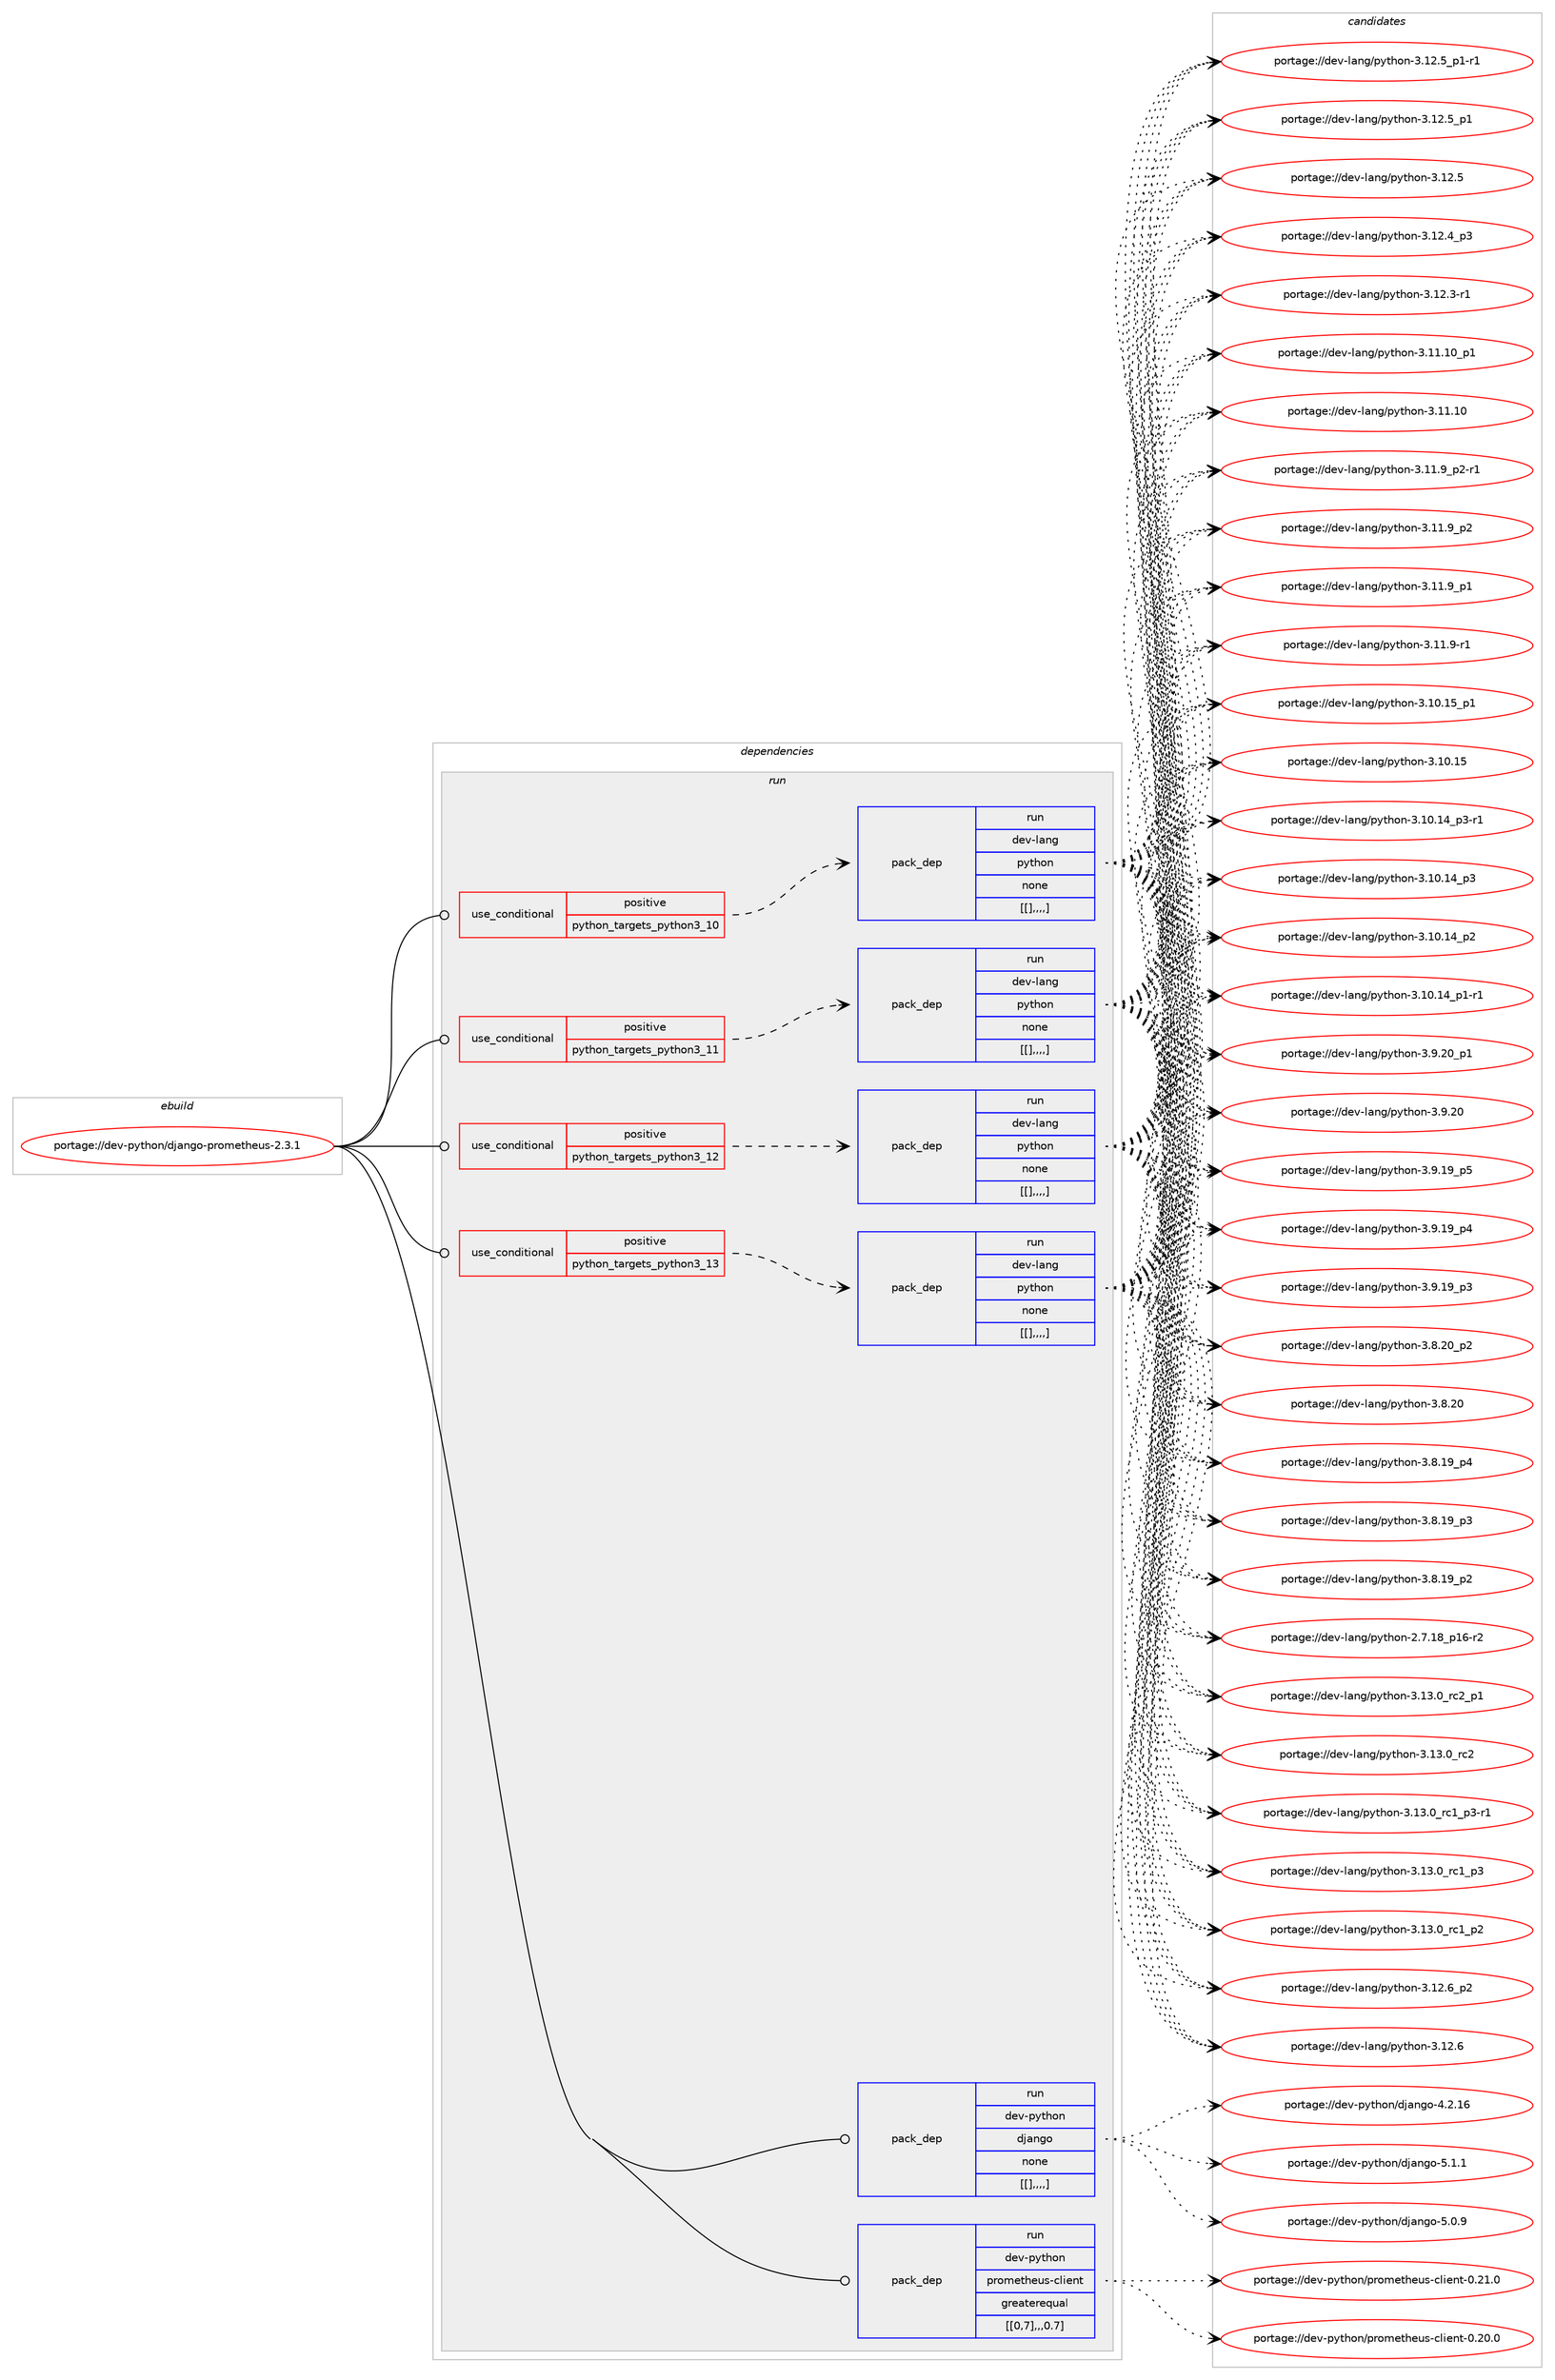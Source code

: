 digraph prolog {

# *************
# Graph options
# *************

newrank=true;
concentrate=true;
compound=true;
graph [rankdir=LR,fontname=Helvetica,fontsize=10,ranksep=1.5];#, ranksep=2.5, nodesep=0.2];
edge  [arrowhead=vee];
node  [fontname=Helvetica,fontsize=10];

# **********
# The ebuild
# **********

subgraph cluster_leftcol {
color=gray;
label=<<i>ebuild</i>>;
id [label="portage://dev-python/django-prometheus-2.3.1", color=red, width=4, href="../dev-python/django-prometheus-2.3.1.svg"];
}

# ****************
# The dependencies
# ****************

subgraph cluster_midcol {
color=gray;
label=<<i>dependencies</i>>;
subgraph cluster_compile {
fillcolor="#eeeeee";
style=filled;
label=<<i>compile</i>>;
}
subgraph cluster_compileandrun {
fillcolor="#eeeeee";
style=filled;
label=<<i>compile and run</i>>;
}
subgraph cluster_run {
fillcolor="#eeeeee";
style=filled;
label=<<i>run</i>>;
subgraph cond33514 {
dependency147082 [label=<<TABLE BORDER="0" CELLBORDER="1" CELLSPACING="0" CELLPADDING="4"><TR><TD ROWSPAN="3" CELLPADDING="10">use_conditional</TD></TR><TR><TD>positive</TD></TR><TR><TD>python_targets_python3_10</TD></TR></TABLE>>, shape=none, color=red];
subgraph pack112356 {
dependency147083 [label=<<TABLE BORDER="0" CELLBORDER="1" CELLSPACING="0" CELLPADDING="4" WIDTH="220"><TR><TD ROWSPAN="6" CELLPADDING="30">pack_dep</TD></TR><TR><TD WIDTH="110">run</TD></TR><TR><TD>dev-lang</TD></TR><TR><TD>python</TD></TR><TR><TD>none</TD></TR><TR><TD>[[],,,,]</TD></TR></TABLE>>, shape=none, color=blue];
}
dependency147082:e -> dependency147083:w [weight=20,style="dashed",arrowhead="vee"];
}
id:e -> dependency147082:w [weight=20,style="solid",arrowhead="odot"];
subgraph cond33515 {
dependency147084 [label=<<TABLE BORDER="0" CELLBORDER="1" CELLSPACING="0" CELLPADDING="4"><TR><TD ROWSPAN="3" CELLPADDING="10">use_conditional</TD></TR><TR><TD>positive</TD></TR><TR><TD>python_targets_python3_11</TD></TR></TABLE>>, shape=none, color=red];
subgraph pack112357 {
dependency147085 [label=<<TABLE BORDER="0" CELLBORDER="1" CELLSPACING="0" CELLPADDING="4" WIDTH="220"><TR><TD ROWSPAN="6" CELLPADDING="30">pack_dep</TD></TR><TR><TD WIDTH="110">run</TD></TR><TR><TD>dev-lang</TD></TR><TR><TD>python</TD></TR><TR><TD>none</TD></TR><TR><TD>[[],,,,]</TD></TR></TABLE>>, shape=none, color=blue];
}
dependency147084:e -> dependency147085:w [weight=20,style="dashed",arrowhead="vee"];
}
id:e -> dependency147084:w [weight=20,style="solid",arrowhead="odot"];
subgraph cond33516 {
dependency147086 [label=<<TABLE BORDER="0" CELLBORDER="1" CELLSPACING="0" CELLPADDING="4"><TR><TD ROWSPAN="3" CELLPADDING="10">use_conditional</TD></TR><TR><TD>positive</TD></TR><TR><TD>python_targets_python3_12</TD></TR></TABLE>>, shape=none, color=red];
subgraph pack112358 {
dependency147087 [label=<<TABLE BORDER="0" CELLBORDER="1" CELLSPACING="0" CELLPADDING="4" WIDTH="220"><TR><TD ROWSPAN="6" CELLPADDING="30">pack_dep</TD></TR><TR><TD WIDTH="110">run</TD></TR><TR><TD>dev-lang</TD></TR><TR><TD>python</TD></TR><TR><TD>none</TD></TR><TR><TD>[[],,,,]</TD></TR></TABLE>>, shape=none, color=blue];
}
dependency147086:e -> dependency147087:w [weight=20,style="dashed",arrowhead="vee"];
}
id:e -> dependency147086:w [weight=20,style="solid",arrowhead="odot"];
subgraph cond33517 {
dependency147088 [label=<<TABLE BORDER="0" CELLBORDER="1" CELLSPACING="0" CELLPADDING="4"><TR><TD ROWSPAN="3" CELLPADDING="10">use_conditional</TD></TR><TR><TD>positive</TD></TR><TR><TD>python_targets_python3_13</TD></TR></TABLE>>, shape=none, color=red];
subgraph pack112359 {
dependency147089 [label=<<TABLE BORDER="0" CELLBORDER="1" CELLSPACING="0" CELLPADDING="4" WIDTH="220"><TR><TD ROWSPAN="6" CELLPADDING="30">pack_dep</TD></TR><TR><TD WIDTH="110">run</TD></TR><TR><TD>dev-lang</TD></TR><TR><TD>python</TD></TR><TR><TD>none</TD></TR><TR><TD>[[],,,,]</TD></TR></TABLE>>, shape=none, color=blue];
}
dependency147088:e -> dependency147089:w [weight=20,style="dashed",arrowhead="vee"];
}
id:e -> dependency147088:w [weight=20,style="solid",arrowhead="odot"];
subgraph pack112360 {
dependency147090 [label=<<TABLE BORDER="0" CELLBORDER="1" CELLSPACING="0" CELLPADDING="4" WIDTH="220"><TR><TD ROWSPAN="6" CELLPADDING="30">pack_dep</TD></TR><TR><TD WIDTH="110">run</TD></TR><TR><TD>dev-python</TD></TR><TR><TD>django</TD></TR><TR><TD>none</TD></TR><TR><TD>[[],,,,]</TD></TR></TABLE>>, shape=none, color=blue];
}
id:e -> dependency147090:w [weight=20,style="solid",arrowhead="odot"];
subgraph pack112361 {
dependency147091 [label=<<TABLE BORDER="0" CELLBORDER="1" CELLSPACING="0" CELLPADDING="4" WIDTH="220"><TR><TD ROWSPAN="6" CELLPADDING="30">pack_dep</TD></TR><TR><TD WIDTH="110">run</TD></TR><TR><TD>dev-python</TD></TR><TR><TD>prometheus-client</TD></TR><TR><TD>greaterequal</TD></TR><TR><TD>[[0,7],,,0.7]</TD></TR></TABLE>>, shape=none, color=blue];
}
id:e -> dependency147091:w [weight=20,style="solid",arrowhead="odot"];
}
}

# **************
# The candidates
# **************

subgraph cluster_choices {
rank=same;
color=gray;
label=<<i>candidates</i>>;

subgraph choice112356 {
color=black;
nodesep=1;
choice100101118451089711010347112121116104111110455146495146489511499509511249 [label="portage://dev-lang/python-3.13.0_rc2_p1", color=red, width=4,href="../dev-lang/python-3.13.0_rc2_p1.svg"];
choice10010111845108971101034711212111610411111045514649514648951149950 [label="portage://dev-lang/python-3.13.0_rc2", color=red, width=4,href="../dev-lang/python-3.13.0_rc2.svg"];
choice1001011184510897110103471121211161041111104551464951464895114994995112514511449 [label="portage://dev-lang/python-3.13.0_rc1_p3-r1", color=red, width=4,href="../dev-lang/python-3.13.0_rc1_p3-r1.svg"];
choice100101118451089711010347112121116104111110455146495146489511499499511251 [label="portage://dev-lang/python-3.13.0_rc1_p3", color=red, width=4,href="../dev-lang/python-3.13.0_rc1_p3.svg"];
choice100101118451089711010347112121116104111110455146495146489511499499511250 [label="portage://dev-lang/python-3.13.0_rc1_p2", color=red, width=4,href="../dev-lang/python-3.13.0_rc1_p2.svg"];
choice100101118451089711010347112121116104111110455146495046549511250 [label="portage://dev-lang/python-3.12.6_p2", color=red, width=4,href="../dev-lang/python-3.12.6_p2.svg"];
choice10010111845108971101034711212111610411111045514649504654 [label="portage://dev-lang/python-3.12.6", color=red, width=4,href="../dev-lang/python-3.12.6.svg"];
choice1001011184510897110103471121211161041111104551464950465395112494511449 [label="portage://dev-lang/python-3.12.5_p1-r1", color=red, width=4,href="../dev-lang/python-3.12.5_p1-r1.svg"];
choice100101118451089711010347112121116104111110455146495046539511249 [label="portage://dev-lang/python-3.12.5_p1", color=red, width=4,href="../dev-lang/python-3.12.5_p1.svg"];
choice10010111845108971101034711212111610411111045514649504653 [label="portage://dev-lang/python-3.12.5", color=red, width=4,href="../dev-lang/python-3.12.5.svg"];
choice100101118451089711010347112121116104111110455146495046529511251 [label="portage://dev-lang/python-3.12.4_p3", color=red, width=4,href="../dev-lang/python-3.12.4_p3.svg"];
choice100101118451089711010347112121116104111110455146495046514511449 [label="portage://dev-lang/python-3.12.3-r1", color=red, width=4,href="../dev-lang/python-3.12.3-r1.svg"];
choice10010111845108971101034711212111610411111045514649494649489511249 [label="portage://dev-lang/python-3.11.10_p1", color=red, width=4,href="../dev-lang/python-3.11.10_p1.svg"];
choice1001011184510897110103471121211161041111104551464949464948 [label="portage://dev-lang/python-3.11.10", color=red, width=4,href="../dev-lang/python-3.11.10.svg"];
choice1001011184510897110103471121211161041111104551464949465795112504511449 [label="portage://dev-lang/python-3.11.9_p2-r1", color=red, width=4,href="../dev-lang/python-3.11.9_p2-r1.svg"];
choice100101118451089711010347112121116104111110455146494946579511250 [label="portage://dev-lang/python-3.11.9_p2", color=red, width=4,href="../dev-lang/python-3.11.9_p2.svg"];
choice100101118451089711010347112121116104111110455146494946579511249 [label="portage://dev-lang/python-3.11.9_p1", color=red, width=4,href="../dev-lang/python-3.11.9_p1.svg"];
choice100101118451089711010347112121116104111110455146494946574511449 [label="portage://dev-lang/python-3.11.9-r1", color=red, width=4,href="../dev-lang/python-3.11.9-r1.svg"];
choice10010111845108971101034711212111610411111045514649484649539511249 [label="portage://dev-lang/python-3.10.15_p1", color=red, width=4,href="../dev-lang/python-3.10.15_p1.svg"];
choice1001011184510897110103471121211161041111104551464948464953 [label="portage://dev-lang/python-3.10.15", color=red, width=4,href="../dev-lang/python-3.10.15.svg"];
choice100101118451089711010347112121116104111110455146494846495295112514511449 [label="portage://dev-lang/python-3.10.14_p3-r1", color=red, width=4,href="../dev-lang/python-3.10.14_p3-r1.svg"];
choice10010111845108971101034711212111610411111045514649484649529511251 [label="portage://dev-lang/python-3.10.14_p3", color=red, width=4,href="../dev-lang/python-3.10.14_p3.svg"];
choice10010111845108971101034711212111610411111045514649484649529511250 [label="portage://dev-lang/python-3.10.14_p2", color=red, width=4,href="../dev-lang/python-3.10.14_p2.svg"];
choice100101118451089711010347112121116104111110455146494846495295112494511449 [label="portage://dev-lang/python-3.10.14_p1-r1", color=red, width=4,href="../dev-lang/python-3.10.14_p1-r1.svg"];
choice100101118451089711010347112121116104111110455146574650489511249 [label="portage://dev-lang/python-3.9.20_p1", color=red, width=4,href="../dev-lang/python-3.9.20_p1.svg"];
choice10010111845108971101034711212111610411111045514657465048 [label="portage://dev-lang/python-3.9.20", color=red, width=4,href="../dev-lang/python-3.9.20.svg"];
choice100101118451089711010347112121116104111110455146574649579511253 [label="portage://dev-lang/python-3.9.19_p5", color=red, width=4,href="../dev-lang/python-3.9.19_p5.svg"];
choice100101118451089711010347112121116104111110455146574649579511252 [label="portage://dev-lang/python-3.9.19_p4", color=red, width=4,href="../dev-lang/python-3.9.19_p4.svg"];
choice100101118451089711010347112121116104111110455146574649579511251 [label="portage://dev-lang/python-3.9.19_p3", color=red, width=4,href="../dev-lang/python-3.9.19_p3.svg"];
choice100101118451089711010347112121116104111110455146564650489511250 [label="portage://dev-lang/python-3.8.20_p2", color=red, width=4,href="../dev-lang/python-3.8.20_p2.svg"];
choice10010111845108971101034711212111610411111045514656465048 [label="portage://dev-lang/python-3.8.20", color=red, width=4,href="../dev-lang/python-3.8.20.svg"];
choice100101118451089711010347112121116104111110455146564649579511252 [label="portage://dev-lang/python-3.8.19_p4", color=red, width=4,href="../dev-lang/python-3.8.19_p4.svg"];
choice100101118451089711010347112121116104111110455146564649579511251 [label="portage://dev-lang/python-3.8.19_p3", color=red, width=4,href="../dev-lang/python-3.8.19_p3.svg"];
choice100101118451089711010347112121116104111110455146564649579511250 [label="portage://dev-lang/python-3.8.19_p2", color=red, width=4,href="../dev-lang/python-3.8.19_p2.svg"];
choice100101118451089711010347112121116104111110455046554649569511249544511450 [label="portage://dev-lang/python-2.7.18_p16-r2", color=red, width=4,href="../dev-lang/python-2.7.18_p16-r2.svg"];
dependency147083:e -> choice100101118451089711010347112121116104111110455146495146489511499509511249:w [style=dotted,weight="100"];
dependency147083:e -> choice10010111845108971101034711212111610411111045514649514648951149950:w [style=dotted,weight="100"];
dependency147083:e -> choice1001011184510897110103471121211161041111104551464951464895114994995112514511449:w [style=dotted,weight="100"];
dependency147083:e -> choice100101118451089711010347112121116104111110455146495146489511499499511251:w [style=dotted,weight="100"];
dependency147083:e -> choice100101118451089711010347112121116104111110455146495146489511499499511250:w [style=dotted,weight="100"];
dependency147083:e -> choice100101118451089711010347112121116104111110455146495046549511250:w [style=dotted,weight="100"];
dependency147083:e -> choice10010111845108971101034711212111610411111045514649504654:w [style=dotted,weight="100"];
dependency147083:e -> choice1001011184510897110103471121211161041111104551464950465395112494511449:w [style=dotted,weight="100"];
dependency147083:e -> choice100101118451089711010347112121116104111110455146495046539511249:w [style=dotted,weight="100"];
dependency147083:e -> choice10010111845108971101034711212111610411111045514649504653:w [style=dotted,weight="100"];
dependency147083:e -> choice100101118451089711010347112121116104111110455146495046529511251:w [style=dotted,weight="100"];
dependency147083:e -> choice100101118451089711010347112121116104111110455146495046514511449:w [style=dotted,weight="100"];
dependency147083:e -> choice10010111845108971101034711212111610411111045514649494649489511249:w [style=dotted,weight="100"];
dependency147083:e -> choice1001011184510897110103471121211161041111104551464949464948:w [style=dotted,weight="100"];
dependency147083:e -> choice1001011184510897110103471121211161041111104551464949465795112504511449:w [style=dotted,weight="100"];
dependency147083:e -> choice100101118451089711010347112121116104111110455146494946579511250:w [style=dotted,weight="100"];
dependency147083:e -> choice100101118451089711010347112121116104111110455146494946579511249:w [style=dotted,weight="100"];
dependency147083:e -> choice100101118451089711010347112121116104111110455146494946574511449:w [style=dotted,weight="100"];
dependency147083:e -> choice10010111845108971101034711212111610411111045514649484649539511249:w [style=dotted,weight="100"];
dependency147083:e -> choice1001011184510897110103471121211161041111104551464948464953:w [style=dotted,weight="100"];
dependency147083:e -> choice100101118451089711010347112121116104111110455146494846495295112514511449:w [style=dotted,weight="100"];
dependency147083:e -> choice10010111845108971101034711212111610411111045514649484649529511251:w [style=dotted,weight="100"];
dependency147083:e -> choice10010111845108971101034711212111610411111045514649484649529511250:w [style=dotted,weight="100"];
dependency147083:e -> choice100101118451089711010347112121116104111110455146494846495295112494511449:w [style=dotted,weight="100"];
dependency147083:e -> choice100101118451089711010347112121116104111110455146574650489511249:w [style=dotted,weight="100"];
dependency147083:e -> choice10010111845108971101034711212111610411111045514657465048:w [style=dotted,weight="100"];
dependency147083:e -> choice100101118451089711010347112121116104111110455146574649579511253:w [style=dotted,weight="100"];
dependency147083:e -> choice100101118451089711010347112121116104111110455146574649579511252:w [style=dotted,weight="100"];
dependency147083:e -> choice100101118451089711010347112121116104111110455146574649579511251:w [style=dotted,weight="100"];
dependency147083:e -> choice100101118451089711010347112121116104111110455146564650489511250:w [style=dotted,weight="100"];
dependency147083:e -> choice10010111845108971101034711212111610411111045514656465048:w [style=dotted,weight="100"];
dependency147083:e -> choice100101118451089711010347112121116104111110455146564649579511252:w [style=dotted,weight="100"];
dependency147083:e -> choice100101118451089711010347112121116104111110455146564649579511251:w [style=dotted,weight="100"];
dependency147083:e -> choice100101118451089711010347112121116104111110455146564649579511250:w [style=dotted,weight="100"];
dependency147083:e -> choice100101118451089711010347112121116104111110455046554649569511249544511450:w [style=dotted,weight="100"];
}
subgraph choice112357 {
color=black;
nodesep=1;
choice100101118451089711010347112121116104111110455146495146489511499509511249 [label="portage://dev-lang/python-3.13.0_rc2_p1", color=red, width=4,href="../dev-lang/python-3.13.0_rc2_p1.svg"];
choice10010111845108971101034711212111610411111045514649514648951149950 [label="portage://dev-lang/python-3.13.0_rc2", color=red, width=4,href="../dev-lang/python-3.13.0_rc2.svg"];
choice1001011184510897110103471121211161041111104551464951464895114994995112514511449 [label="portage://dev-lang/python-3.13.0_rc1_p3-r1", color=red, width=4,href="../dev-lang/python-3.13.0_rc1_p3-r1.svg"];
choice100101118451089711010347112121116104111110455146495146489511499499511251 [label="portage://dev-lang/python-3.13.0_rc1_p3", color=red, width=4,href="../dev-lang/python-3.13.0_rc1_p3.svg"];
choice100101118451089711010347112121116104111110455146495146489511499499511250 [label="portage://dev-lang/python-3.13.0_rc1_p2", color=red, width=4,href="../dev-lang/python-3.13.0_rc1_p2.svg"];
choice100101118451089711010347112121116104111110455146495046549511250 [label="portage://dev-lang/python-3.12.6_p2", color=red, width=4,href="../dev-lang/python-3.12.6_p2.svg"];
choice10010111845108971101034711212111610411111045514649504654 [label="portage://dev-lang/python-3.12.6", color=red, width=4,href="../dev-lang/python-3.12.6.svg"];
choice1001011184510897110103471121211161041111104551464950465395112494511449 [label="portage://dev-lang/python-3.12.5_p1-r1", color=red, width=4,href="../dev-lang/python-3.12.5_p1-r1.svg"];
choice100101118451089711010347112121116104111110455146495046539511249 [label="portage://dev-lang/python-3.12.5_p1", color=red, width=4,href="../dev-lang/python-3.12.5_p1.svg"];
choice10010111845108971101034711212111610411111045514649504653 [label="portage://dev-lang/python-3.12.5", color=red, width=4,href="../dev-lang/python-3.12.5.svg"];
choice100101118451089711010347112121116104111110455146495046529511251 [label="portage://dev-lang/python-3.12.4_p3", color=red, width=4,href="../dev-lang/python-3.12.4_p3.svg"];
choice100101118451089711010347112121116104111110455146495046514511449 [label="portage://dev-lang/python-3.12.3-r1", color=red, width=4,href="../dev-lang/python-3.12.3-r1.svg"];
choice10010111845108971101034711212111610411111045514649494649489511249 [label="portage://dev-lang/python-3.11.10_p1", color=red, width=4,href="../dev-lang/python-3.11.10_p1.svg"];
choice1001011184510897110103471121211161041111104551464949464948 [label="portage://dev-lang/python-3.11.10", color=red, width=4,href="../dev-lang/python-3.11.10.svg"];
choice1001011184510897110103471121211161041111104551464949465795112504511449 [label="portage://dev-lang/python-3.11.9_p2-r1", color=red, width=4,href="../dev-lang/python-3.11.9_p2-r1.svg"];
choice100101118451089711010347112121116104111110455146494946579511250 [label="portage://dev-lang/python-3.11.9_p2", color=red, width=4,href="../dev-lang/python-3.11.9_p2.svg"];
choice100101118451089711010347112121116104111110455146494946579511249 [label="portage://dev-lang/python-3.11.9_p1", color=red, width=4,href="../dev-lang/python-3.11.9_p1.svg"];
choice100101118451089711010347112121116104111110455146494946574511449 [label="portage://dev-lang/python-3.11.9-r1", color=red, width=4,href="../dev-lang/python-3.11.9-r1.svg"];
choice10010111845108971101034711212111610411111045514649484649539511249 [label="portage://dev-lang/python-3.10.15_p1", color=red, width=4,href="../dev-lang/python-3.10.15_p1.svg"];
choice1001011184510897110103471121211161041111104551464948464953 [label="portage://dev-lang/python-3.10.15", color=red, width=4,href="../dev-lang/python-3.10.15.svg"];
choice100101118451089711010347112121116104111110455146494846495295112514511449 [label="portage://dev-lang/python-3.10.14_p3-r1", color=red, width=4,href="../dev-lang/python-3.10.14_p3-r1.svg"];
choice10010111845108971101034711212111610411111045514649484649529511251 [label="portage://dev-lang/python-3.10.14_p3", color=red, width=4,href="../dev-lang/python-3.10.14_p3.svg"];
choice10010111845108971101034711212111610411111045514649484649529511250 [label="portage://dev-lang/python-3.10.14_p2", color=red, width=4,href="../dev-lang/python-3.10.14_p2.svg"];
choice100101118451089711010347112121116104111110455146494846495295112494511449 [label="portage://dev-lang/python-3.10.14_p1-r1", color=red, width=4,href="../dev-lang/python-3.10.14_p1-r1.svg"];
choice100101118451089711010347112121116104111110455146574650489511249 [label="portage://dev-lang/python-3.9.20_p1", color=red, width=4,href="../dev-lang/python-3.9.20_p1.svg"];
choice10010111845108971101034711212111610411111045514657465048 [label="portage://dev-lang/python-3.9.20", color=red, width=4,href="../dev-lang/python-3.9.20.svg"];
choice100101118451089711010347112121116104111110455146574649579511253 [label="portage://dev-lang/python-3.9.19_p5", color=red, width=4,href="../dev-lang/python-3.9.19_p5.svg"];
choice100101118451089711010347112121116104111110455146574649579511252 [label="portage://dev-lang/python-3.9.19_p4", color=red, width=4,href="../dev-lang/python-3.9.19_p4.svg"];
choice100101118451089711010347112121116104111110455146574649579511251 [label="portage://dev-lang/python-3.9.19_p3", color=red, width=4,href="../dev-lang/python-3.9.19_p3.svg"];
choice100101118451089711010347112121116104111110455146564650489511250 [label="portage://dev-lang/python-3.8.20_p2", color=red, width=4,href="../dev-lang/python-3.8.20_p2.svg"];
choice10010111845108971101034711212111610411111045514656465048 [label="portage://dev-lang/python-3.8.20", color=red, width=4,href="../dev-lang/python-3.8.20.svg"];
choice100101118451089711010347112121116104111110455146564649579511252 [label="portage://dev-lang/python-3.8.19_p4", color=red, width=4,href="../dev-lang/python-3.8.19_p4.svg"];
choice100101118451089711010347112121116104111110455146564649579511251 [label="portage://dev-lang/python-3.8.19_p3", color=red, width=4,href="../dev-lang/python-3.8.19_p3.svg"];
choice100101118451089711010347112121116104111110455146564649579511250 [label="portage://dev-lang/python-3.8.19_p2", color=red, width=4,href="../dev-lang/python-3.8.19_p2.svg"];
choice100101118451089711010347112121116104111110455046554649569511249544511450 [label="portage://dev-lang/python-2.7.18_p16-r2", color=red, width=4,href="../dev-lang/python-2.7.18_p16-r2.svg"];
dependency147085:e -> choice100101118451089711010347112121116104111110455146495146489511499509511249:w [style=dotted,weight="100"];
dependency147085:e -> choice10010111845108971101034711212111610411111045514649514648951149950:w [style=dotted,weight="100"];
dependency147085:e -> choice1001011184510897110103471121211161041111104551464951464895114994995112514511449:w [style=dotted,weight="100"];
dependency147085:e -> choice100101118451089711010347112121116104111110455146495146489511499499511251:w [style=dotted,weight="100"];
dependency147085:e -> choice100101118451089711010347112121116104111110455146495146489511499499511250:w [style=dotted,weight="100"];
dependency147085:e -> choice100101118451089711010347112121116104111110455146495046549511250:w [style=dotted,weight="100"];
dependency147085:e -> choice10010111845108971101034711212111610411111045514649504654:w [style=dotted,weight="100"];
dependency147085:e -> choice1001011184510897110103471121211161041111104551464950465395112494511449:w [style=dotted,weight="100"];
dependency147085:e -> choice100101118451089711010347112121116104111110455146495046539511249:w [style=dotted,weight="100"];
dependency147085:e -> choice10010111845108971101034711212111610411111045514649504653:w [style=dotted,weight="100"];
dependency147085:e -> choice100101118451089711010347112121116104111110455146495046529511251:w [style=dotted,weight="100"];
dependency147085:e -> choice100101118451089711010347112121116104111110455146495046514511449:w [style=dotted,weight="100"];
dependency147085:e -> choice10010111845108971101034711212111610411111045514649494649489511249:w [style=dotted,weight="100"];
dependency147085:e -> choice1001011184510897110103471121211161041111104551464949464948:w [style=dotted,weight="100"];
dependency147085:e -> choice1001011184510897110103471121211161041111104551464949465795112504511449:w [style=dotted,weight="100"];
dependency147085:e -> choice100101118451089711010347112121116104111110455146494946579511250:w [style=dotted,weight="100"];
dependency147085:e -> choice100101118451089711010347112121116104111110455146494946579511249:w [style=dotted,weight="100"];
dependency147085:e -> choice100101118451089711010347112121116104111110455146494946574511449:w [style=dotted,weight="100"];
dependency147085:e -> choice10010111845108971101034711212111610411111045514649484649539511249:w [style=dotted,weight="100"];
dependency147085:e -> choice1001011184510897110103471121211161041111104551464948464953:w [style=dotted,weight="100"];
dependency147085:e -> choice100101118451089711010347112121116104111110455146494846495295112514511449:w [style=dotted,weight="100"];
dependency147085:e -> choice10010111845108971101034711212111610411111045514649484649529511251:w [style=dotted,weight="100"];
dependency147085:e -> choice10010111845108971101034711212111610411111045514649484649529511250:w [style=dotted,weight="100"];
dependency147085:e -> choice100101118451089711010347112121116104111110455146494846495295112494511449:w [style=dotted,weight="100"];
dependency147085:e -> choice100101118451089711010347112121116104111110455146574650489511249:w [style=dotted,weight="100"];
dependency147085:e -> choice10010111845108971101034711212111610411111045514657465048:w [style=dotted,weight="100"];
dependency147085:e -> choice100101118451089711010347112121116104111110455146574649579511253:w [style=dotted,weight="100"];
dependency147085:e -> choice100101118451089711010347112121116104111110455146574649579511252:w [style=dotted,weight="100"];
dependency147085:e -> choice100101118451089711010347112121116104111110455146574649579511251:w [style=dotted,weight="100"];
dependency147085:e -> choice100101118451089711010347112121116104111110455146564650489511250:w [style=dotted,weight="100"];
dependency147085:e -> choice10010111845108971101034711212111610411111045514656465048:w [style=dotted,weight="100"];
dependency147085:e -> choice100101118451089711010347112121116104111110455146564649579511252:w [style=dotted,weight="100"];
dependency147085:e -> choice100101118451089711010347112121116104111110455146564649579511251:w [style=dotted,weight="100"];
dependency147085:e -> choice100101118451089711010347112121116104111110455146564649579511250:w [style=dotted,weight="100"];
dependency147085:e -> choice100101118451089711010347112121116104111110455046554649569511249544511450:w [style=dotted,weight="100"];
}
subgraph choice112358 {
color=black;
nodesep=1;
choice100101118451089711010347112121116104111110455146495146489511499509511249 [label="portage://dev-lang/python-3.13.0_rc2_p1", color=red, width=4,href="../dev-lang/python-3.13.0_rc2_p1.svg"];
choice10010111845108971101034711212111610411111045514649514648951149950 [label="portage://dev-lang/python-3.13.0_rc2", color=red, width=4,href="../dev-lang/python-3.13.0_rc2.svg"];
choice1001011184510897110103471121211161041111104551464951464895114994995112514511449 [label="portage://dev-lang/python-3.13.0_rc1_p3-r1", color=red, width=4,href="../dev-lang/python-3.13.0_rc1_p3-r1.svg"];
choice100101118451089711010347112121116104111110455146495146489511499499511251 [label="portage://dev-lang/python-3.13.0_rc1_p3", color=red, width=4,href="../dev-lang/python-3.13.0_rc1_p3.svg"];
choice100101118451089711010347112121116104111110455146495146489511499499511250 [label="portage://dev-lang/python-3.13.0_rc1_p2", color=red, width=4,href="../dev-lang/python-3.13.0_rc1_p2.svg"];
choice100101118451089711010347112121116104111110455146495046549511250 [label="portage://dev-lang/python-3.12.6_p2", color=red, width=4,href="../dev-lang/python-3.12.6_p2.svg"];
choice10010111845108971101034711212111610411111045514649504654 [label="portage://dev-lang/python-3.12.6", color=red, width=4,href="../dev-lang/python-3.12.6.svg"];
choice1001011184510897110103471121211161041111104551464950465395112494511449 [label="portage://dev-lang/python-3.12.5_p1-r1", color=red, width=4,href="../dev-lang/python-3.12.5_p1-r1.svg"];
choice100101118451089711010347112121116104111110455146495046539511249 [label="portage://dev-lang/python-3.12.5_p1", color=red, width=4,href="../dev-lang/python-3.12.5_p1.svg"];
choice10010111845108971101034711212111610411111045514649504653 [label="portage://dev-lang/python-3.12.5", color=red, width=4,href="../dev-lang/python-3.12.5.svg"];
choice100101118451089711010347112121116104111110455146495046529511251 [label="portage://dev-lang/python-3.12.4_p3", color=red, width=4,href="../dev-lang/python-3.12.4_p3.svg"];
choice100101118451089711010347112121116104111110455146495046514511449 [label="portage://dev-lang/python-3.12.3-r1", color=red, width=4,href="../dev-lang/python-3.12.3-r1.svg"];
choice10010111845108971101034711212111610411111045514649494649489511249 [label="portage://dev-lang/python-3.11.10_p1", color=red, width=4,href="../dev-lang/python-3.11.10_p1.svg"];
choice1001011184510897110103471121211161041111104551464949464948 [label="portage://dev-lang/python-3.11.10", color=red, width=4,href="../dev-lang/python-3.11.10.svg"];
choice1001011184510897110103471121211161041111104551464949465795112504511449 [label="portage://dev-lang/python-3.11.9_p2-r1", color=red, width=4,href="../dev-lang/python-3.11.9_p2-r1.svg"];
choice100101118451089711010347112121116104111110455146494946579511250 [label="portage://dev-lang/python-3.11.9_p2", color=red, width=4,href="../dev-lang/python-3.11.9_p2.svg"];
choice100101118451089711010347112121116104111110455146494946579511249 [label="portage://dev-lang/python-3.11.9_p1", color=red, width=4,href="../dev-lang/python-3.11.9_p1.svg"];
choice100101118451089711010347112121116104111110455146494946574511449 [label="portage://dev-lang/python-3.11.9-r1", color=red, width=4,href="../dev-lang/python-3.11.9-r1.svg"];
choice10010111845108971101034711212111610411111045514649484649539511249 [label="portage://dev-lang/python-3.10.15_p1", color=red, width=4,href="../dev-lang/python-3.10.15_p1.svg"];
choice1001011184510897110103471121211161041111104551464948464953 [label="portage://dev-lang/python-3.10.15", color=red, width=4,href="../dev-lang/python-3.10.15.svg"];
choice100101118451089711010347112121116104111110455146494846495295112514511449 [label="portage://dev-lang/python-3.10.14_p3-r1", color=red, width=4,href="../dev-lang/python-3.10.14_p3-r1.svg"];
choice10010111845108971101034711212111610411111045514649484649529511251 [label="portage://dev-lang/python-3.10.14_p3", color=red, width=4,href="../dev-lang/python-3.10.14_p3.svg"];
choice10010111845108971101034711212111610411111045514649484649529511250 [label="portage://dev-lang/python-3.10.14_p2", color=red, width=4,href="../dev-lang/python-3.10.14_p2.svg"];
choice100101118451089711010347112121116104111110455146494846495295112494511449 [label="portage://dev-lang/python-3.10.14_p1-r1", color=red, width=4,href="../dev-lang/python-3.10.14_p1-r1.svg"];
choice100101118451089711010347112121116104111110455146574650489511249 [label="portage://dev-lang/python-3.9.20_p1", color=red, width=4,href="../dev-lang/python-3.9.20_p1.svg"];
choice10010111845108971101034711212111610411111045514657465048 [label="portage://dev-lang/python-3.9.20", color=red, width=4,href="../dev-lang/python-3.9.20.svg"];
choice100101118451089711010347112121116104111110455146574649579511253 [label="portage://dev-lang/python-3.9.19_p5", color=red, width=4,href="../dev-lang/python-3.9.19_p5.svg"];
choice100101118451089711010347112121116104111110455146574649579511252 [label="portage://dev-lang/python-3.9.19_p4", color=red, width=4,href="../dev-lang/python-3.9.19_p4.svg"];
choice100101118451089711010347112121116104111110455146574649579511251 [label="portage://dev-lang/python-3.9.19_p3", color=red, width=4,href="../dev-lang/python-3.9.19_p3.svg"];
choice100101118451089711010347112121116104111110455146564650489511250 [label="portage://dev-lang/python-3.8.20_p2", color=red, width=4,href="../dev-lang/python-3.8.20_p2.svg"];
choice10010111845108971101034711212111610411111045514656465048 [label="portage://dev-lang/python-3.8.20", color=red, width=4,href="../dev-lang/python-3.8.20.svg"];
choice100101118451089711010347112121116104111110455146564649579511252 [label="portage://dev-lang/python-3.8.19_p4", color=red, width=4,href="../dev-lang/python-3.8.19_p4.svg"];
choice100101118451089711010347112121116104111110455146564649579511251 [label="portage://dev-lang/python-3.8.19_p3", color=red, width=4,href="../dev-lang/python-3.8.19_p3.svg"];
choice100101118451089711010347112121116104111110455146564649579511250 [label="portage://dev-lang/python-3.8.19_p2", color=red, width=4,href="../dev-lang/python-3.8.19_p2.svg"];
choice100101118451089711010347112121116104111110455046554649569511249544511450 [label="portage://dev-lang/python-2.7.18_p16-r2", color=red, width=4,href="../dev-lang/python-2.7.18_p16-r2.svg"];
dependency147087:e -> choice100101118451089711010347112121116104111110455146495146489511499509511249:w [style=dotted,weight="100"];
dependency147087:e -> choice10010111845108971101034711212111610411111045514649514648951149950:w [style=dotted,weight="100"];
dependency147087:e -> choice1001011184510897110103471121211161041111104551464951464895114994995112514511449:w [style=dotted,weight="100"];
dependency147087:e -> choice100101118451089711010347112121116104111110455146495146489511499499511251:w [style=dotted,weight="100"];
dependency147087:e -> choice100101118451089711010347112121116104111110455146495146489511499499511250:w [style=dotted,weight="100"];
dependency147087:e -> choice100101118451089711010347112121116104111110455146495046549511250:w [style=dotted,weight="100"];
dependency147087:e -> choice10010111845108971101034711212111610411111045514649504654:w [style=dotted,weight="100"];
dependency147087:e -> choice1001011184510897110103471121211161041111104551464950465395112494511449:w [style=dotted,weight="100"];
dependency147087:e -> choice100101118451089711010347112121116104111110455146495046539511249:w [style=dotted,weight="100"];
dependency147087:e -> choice10010111845108971101034711212111610411111045514649504653:w [style=dotted,weight="100"];
dependency147087:e -> choice100101118451089711010347112121116104111110455146495046529511251:w [style=dotted,weight="100"];
dependency147087:e -> choice100101118451089711010347112121116104111110455146495046514511449:w [style=dotted,weight="100"];
dependency147087:e -> choice10010111845108971101034711212111610411111045514649494649489511249:w [style=dotted,weight="100"];
dependency147087:e -> choice1001011184510897110103471121211161041111104551464949464948:w [style=dotted,weight="100"];
dependency147087:e -> choice1001011184510897110103471121211161041111104551464949465795112504511449:w [style=dotted,weight="100"];
dependency147087:e -> choice100101118451089711010347112121116104111110455146494946579511250:w [style=dotted,weight="100"];
dependency147087:e -> choice100101118451089711010347112121116104111110455146494946579511249:w [style=dotted,weight="100"];
dependency147087:e -> choice100101118451089711010347112121116104111110455146494946574511449:w [style=dotted,weight="100"];
dependency147087:e -> choice10010111845108971101034711212111610411111045514649484649539511249:w [style=dotted,weight="100"];
dependency147087:e -> choice1001011184510897110103471121211161041111104551464948464953:w [style=dotted,weight="100"];
dependency147087:e -> choice100101118451089711010347112121116104111110455146494846495295112514511449:w [style=dotted,weight="100"];
dependency147087:e -> choice10010111845108971101034711212111610411111045514649484649529511251:w [style=dotted,weight="100"];
dependency147087:e -> choice10010111845108971101034711212111610411111045514649484649529511250:w [style=dotted,weight="100"];
dependency147087:e -> choice100101118451089711010347112121116104111110455146494846495295112494511449:w [style=dotted,weight="100"];
dependency147087:e -> choice100101118451089711010347112121116104111110455146574650489511249:w [style=dotted,weight="100"];
dependency147087:e -> choice10010111845108971101034711212111610411111045514657465048:w [style=dotted,weight="100"];
dependency147087:e -> choice100101118451089711010347112121116104111110455146574649579511253:w [style=dotted,weight="100"];
dependency147087:e -> choice100101118451089711010347112121116104111110455146574649579511252:w [style=dotted,weight="100"];
dependency147087:e -> choice100101118451089711010347112121116104111110455146574649579511251:w [style=dotted,weight="100"];
dependency147087:e -> choice100101118451089711010347112121116104111110455146564650489511250:w [style=dotted,weight="100"];
dependency147087:e -> choice10010111845108971101034711212111610411111045514656465048:w [style=dotted,weight="100"];
dependency147087:e -> choice100101118451089711010347112121116104111110455146564649579511252:w [style=dotted,weight="100"];
dependency147087:e -> choice100101118451089711010347112121116104111110455146564649579511251:w [style=dotted,weight="100"];
dependency147087:e -> choice100101118451089711010347112121116104111110455146564649579511250:w [style=dotted,weight="100"];
dependency147087:e -> choice100101118451089711010347112121116104111110455046554649569511249544511450:w [style=dotted,weight="100"];
}
subgraph choice112359 {
color=black;
nodesep=1;
choice100101118451089711010347112121116104111110455146495146489511499509511249 [label="portage://dev-lang/python-3.13.0_rc2_p1", color=red, width=4,href="../dev-lang/python-3.13.0_rc2_p1.svg"];
choice10010111845108971101034711212111610411111045514649514648951149950 [label="portage://dev-lang/python-3.13.0_rc2", color=red, width=4,href="../dev-lang/python-3.13.0_rc2.svg"];
choice1001011184510897110103471121211161041111104551464951464895114994995112514511449 [label="portage://dev-lang/python-3.13.0_rc1_p3-r1", color=red, width=4,href="../dev-lang/python-3.13.0_rc1_p3-r1.svg"];
choice100101118451089711010347112121116104111110455146495146489511499499511251 [label="portage://dev-lang/python-3.13.0_rc1_p3", color=red, width=4,href="../dev-lang/python-3.13.0_rc1_p3.svg"];
choice100101118451089711010347112121116104111110455146495146489511499499511250 [label="portage://dev-lang/python-3.13.0_rc1_p2", color=red, width=4,href="../dev-lang/python-3.13.0_rc1_p2.svg"];
choice100101118451089711010347112121116104111110455146495046549511250 [label="portage://dev-lang/python-3.12.6_p2", color=red, width=4,href="../dev-lang/python-3.12.6_p2.svg"];
choice10010111845108971101034711212111610411111045514649504654 [label="portage://dev-lang/python-3.12.6", color=red, width=4,href="../dev-lang/python-3.12.6.svg"];
choice1001011184510897110103471121211161041111104551464950465395112494511449 [label="portage://dev-lang/python-3.12.5_p1-r1", color=red, width=4,href="../dev-lang/python-3.12.5_p1-r1.svg"];
choice100101118451089711010347112121116104111110455146495046539511249 [label="portage://dev-lang/python-3.12.5_p1", color=red, width=4,href="../dev-lang/python-3.12.5_p1.svg"];
choice10010111845108971101034711212111610411111045514649504653 [label="portage://dev-lang/python-3.12.5", color=red, width=4,href="../dev-lang/python-3.12.5.svg"];
choice100101118451089711010347112121116104111110455146495046529511251 [label="portage://dev-lang/python-3.12.4_p3", color=red, width=4,href="../dev-lang/python-3.12.4_p3.svg"];
choice100101118451089711010347112121116104111110455146495046514511449 [label="portage://dev-lang/python-3.12.3-r1", color=red, width=4,href="../dev-lang/python-3.12.3-r1.svg"];
choice10010111845108971101034711212111610411111045514649494649489511249 [label="portage://dev-lang/python-3.11.10_p1", color=red, width=4,href="../dev-lang/python-3.11.10_p1.svg"];
choice1001011184510897110103471121211161041111104551464949464948 [label="portage://dev-lang/python-3.11.10", color=red, width=4,href="../dev-lang/python-3.11.10.svg"];
choice1001011184510897110103471121211161041111104551464949465795112504511449 [label="portage://dev-lang/python-3.11.9_p2-r1", color=red, width=4,href="../dev-lang/python-3.11.9_p2-r1.svg"];
choice100101118451089711010347112121116104111110455146494946579511250 [label="portage://dev-lang/python-3.11.9_p2", color=red, width=4,href="../dev-lang/python-3.11.9_p2.svg"];
choice100101118451089711010347112121116104111110455146494946579511249 [label="portage://dev-lang/python-3.11.9_p1", color=red, width=4,href="../dev-lang/python-3.11.9_p1.svg"];
choice100101118451089711010347112121116104111110455146494946574511449 [label="portage://dev-lang/python-3.11.9-r1", color=red, width=4,href="../dev-lang/python-3.11.9-r1.svg"];
choice10010111845108971101034711212111610411111045514649484649539511249 [label="portage://dev-lang/python-3.10.15_p1", color=red, width=4,href="../dev-lang/python-3.10.15_p1.svg"];
choice1001011184510897110103471121211161041111104551464948464953 [label="portage://dev-lang/python-3.10.15", color=red, width=4,href="../dev-lang/python-3.10.15.svg"];
choice100101118451089711010347112121116104111110455146494846495295112514511449 [label="portage://dev-lang/python-3.10.14_p3-r1", color=red, width=4,href="../dev-lang/python-3.10.14_p3-r1.svg"];
choice10010111845108971101034711212111610411111045514649484649529511251 [label="portage://dev-lang/python-3.10.14_p3", color=red, width=4,href="../dev-lang/python-3.10.14_p3.svg"];
choice10010111845108971101034711212111610411111045514649484649529511250 [label="portage://dev-lang/python-3.10.14_p2", color=red, width=4,href="../dev-lang/python-3.10.14_p2.svg"];
choice100101118451089711010347112121116104111110455146494846495295112494511449 [label="portage://dev-lang/python-3.10.14_p1-r1", color=red, width=4,href="../dev-lang/python-3.10.14_p1-r1.svg"];
choice100101118451089711010347112121116104111110455146574650489511249 [label="portage://dev-lang/python-3.9.20_p1", color=red, width=4,href="../dev-lang/python-3.9.20_p1.svg"];
choice10010111845108971101034711212111610411111045514657465048 [label="portage://dev-lang/python-3.9.20", color=red, width=4,href="../dev-lang/python-3.9.20.svg"];
choice100101118451089711010347112121116104111110455146574649579511253 [label="portage://dev-lang/python-3.9.19_p5", color=red, width=4,href="../dev-lang/python-3.9.19_p5.svg"];
choice100101118451089711010347112121116104111110455146574649579511252 [label="portage://dev-lang/python-3.9.19_p4", color=red, width=4,href="../dev-lang/python-3.9.19_p4.svg"];
choice100101118451089711010347112121116104111110455146574649579511251 [label="portage://dev-lang/python-3.9.19_p3", color=red, width=4,href="../dev-lang/python-3.9.19_p3.svg"];
choice100101118451089711010347112121116104111110455146564650489511250 [label="portage://dev-lang/python-3.8.20_p2", color=red, width=4,href="../dev-lang/python-3.8.20_p2.svg"];
choice10010111845108971101034711212111610411111045514656465048 [label="portage://dev-lang/python-3.8.20", color=red, width=4,href="../dev-lang/python-3.8.20.svg"];
choice100101118451089711010347112121116104111110455146564649579511252 [label="portage://dev-lang/python-3.8.19_p4", color=red, width=4,href="../dev-lang/python-3.8.19_p4.svg"];
choice100101118451089711010347112121116104111110455146564649579511251 [label="portage://dev-lang/python-3.8.19_p3", color=red, width=4,href="../dev-lang/python-3.8.19_p3.svg"];
choice100101118451089711010347112121116104111110455146564649579511250 [label="portage://dev-lang/python-3.8.19_p2", color=red, width=4,href="../dev-lang/python-3.8.19_p2.svg"];
choice100101118451089711010347112121116104111110455046554649569511249544511450 [label="portage://dev-lang/python-2.7.18_p16-r2", color=red, width=4,href="../dev-lang/python-2.7.18_p16-r2.svg"];
dependency147089:e -> choice100101118451089711010347112121116104111110455146495146489511499509511249:w [style=dotted,weight="100"];
dependency147089:e -> choice10010111845108971101034711212111610411111045514649514648951149950:w [style=dotted,weight="100"];
dependency147089:e -> choice1001011184510897110103471121211161041111104551464951464895114994995112514511449:w [style=dotted,weight="100"];
dependency147089:e -> choice100101118451089711010347112121116104111110455146495146489511499499511251:w [style=dotted,weight="100"];
dependency147089:e -> choice100101118451089711010347112121116104111110455146495146489511499499511250:w [style=dotted,weight="100"];
dependency147089:e -> choice100101118451089711010347112121116104111110455146495046549511250:w [style=dotted,weight="100"];
dependency147089:e -> choice10010111845108971101034711212111610411111045514649504654:w [style=dotted,weight="100"];
dependency147089:e -> choice1001011184510897110103471121211161041111104551464950465395112494511449:w [style=dotted,weight="100"];
dependency147089:e -> choice100101118451089711010347112121116104111110455146495046539511249:w [style=dotted,weight="100"];
dependency147089:e -> choice10010111845108971101034711212111610411111045514649504653:w [style=dotted,weight="100"];
dependency147089:e -> choice100101118451089711010347112121116104111110455146495046529511251:w [style=dotted,weight="100"];
dependency147089:e -> choice100101118451089711010347112121116104111110455146495046514511449:w [style=dotted,weight="100"];
dependency147089:e -> choice10010111845108971101034711212111610411111045514649494649489511249:w [style=dotted,weight="100"];
dependency147089:e -> choice1001011184510897110103471121211161041111104551464949464948:w [style=dotted,weight="100"];
dependency147089:e -> choice1001011184510897110103471121211161041111104551464949465795112504511449:w [style=dotted,weight="100"];
dependency147089:e -> choice100101118451089711010347112121116104111110455146494946579511250:w [style=dotted,weight="100"];
dependency147089:e -> choice100101118451089711010347112121116104111110455146494946579511249:w [style=dotted,weight="100"];
dependency147089:e -> choice100101118451089711010347112121116104111110455146494946574511449:w [style=dotted,weight="100"];
dependency147089:e -> choice10010111845108971101034711212111610411111045514649484649539511249:w [style=dotted,weight="100"];
dependency147089:e -> choice1001011184510897110103471121211161041111104551464948464953:w [style=dotted,weight="100"];
dependency147089:e -> choice100101118451089711010347112121116104111110455146494846495295112514511449:w [style=dotted,weight="100"];
dependency147089:e -> choice10010111845108971101034711212111610411111045514649484649529511251:w [style=dotted,weight="100"];
dependency147089:e -> choice10010111845108971101034711212111610411111045514649484649529511250:w [style=dotted,weight="100"];
dependency147089:e -> choice100101118451089711010347112121116104111110455146494846495295112494511449:w [style=dotted,weight="100"];
dependency147089:e -> choice100101118451089711010347112121116104111110455146574650489511249:w [style=dotted,weight="100"];
dependency147089:e -> choice10010111845108971101034711212111610411111045514657465048:w [style=dotted,weight="100"];
dependency147089:e -> choice100101118451089711010347112121116104111110455146574649579511253:w [style=dotted,weight="100"];
dependency147089:e -> choice100101118451089711010347112121116104111110455146574649579511252:w [style=dotted,weight="100"];
dependency147089:e -> choice100101118451089711010347112121116104111110455146574649579511251:w [style=dotted,weight="100"];
dependency147089:e -> choice100101118451089711010347112121116104111110455146564650489511250:w [style=dotted,weight="100"];
dependency147089:e -> choice10010111845108971101034711212111610411111045514656465048:w [style=dotted,weight="100"];
dependency147089:e -> choice100101118451089711010347112121116104111110455146564649579511252:w [style=dotted,weight="100"];
dependency147089:e -> choice100101118451089711010347112121116104111110455146564649579511251:w [style=dotted,weight="100"];
dependency147089:e -> choice100101118451089711010347112121116104111110455146564649579511250:w [style=dotted,weight="100"];
dependency147089:e -> choice100101118451089711010347112121116104111110455046554649569511249544511450:w [style=dotted,weight="100"];
}
subgraph choice112360 {
color=black;
nodesep=1;
choice100101118451121211161041111104710010697110103111455346494649 [label="portage://dev-python/django-5.1.1", color=red, width=4,href="../dev-python/django-5.1.1.svg"];
choice100101118451121211161041111104710010697110103111455346484657 [label="portage://dev-python/django-5.0.9", color=red, width=4,href="../dev-python/django-5.0.9.svg"];
choice10010111845112121116104111110471001069711010311145524650464954 [label="portage://dev-python/django-4.2.16", color=red, width=4,href="../dev-python/django-4.2.16.svg"];
dependency147090:e -> choice100101118451121211161041111104710010697110103111455346494649:w [style=dotted,weight="100"];
dependency147090:e -> choice100101118451121211161041111104710010697110103111455346484657:w [style=dotted,weight="100"];
dependency147090:e -> choice10010111845112121116104111110471001069711010311145524650464954:w [style=dotted,weight="100"];
}
subgraph choice112361 {
color=black;
nodesep=1;
choice1001011184511212111610411111047112114111109101116104101117115459910810510111011645484650494648 [label="portage://dev-python/prometheus-client-0.21.0", color=red, width=4,href="../dev-python/prometheus-client-0.21.0.svg"];
choice1001011184511212111610411111047112114111109101116104101117115459910810510111011645484650484648 [label="portage://dev-python/prometheus-client-0.20.0", color=red, width=4,href="../dev-python/prometheus-client-0.20.0.svg"];
dependency147091:e -> choice1001011184511212111610411111047112114111109101116104101117115459910810510111011645484650494648:w [style=dotted,weight="100"];
dependency147091:e -> choice1001011184511212111610411111047112114111109101116104101117115459910810510111011645484650484648:w [style=dotted,weight="100"];
}
}

}

